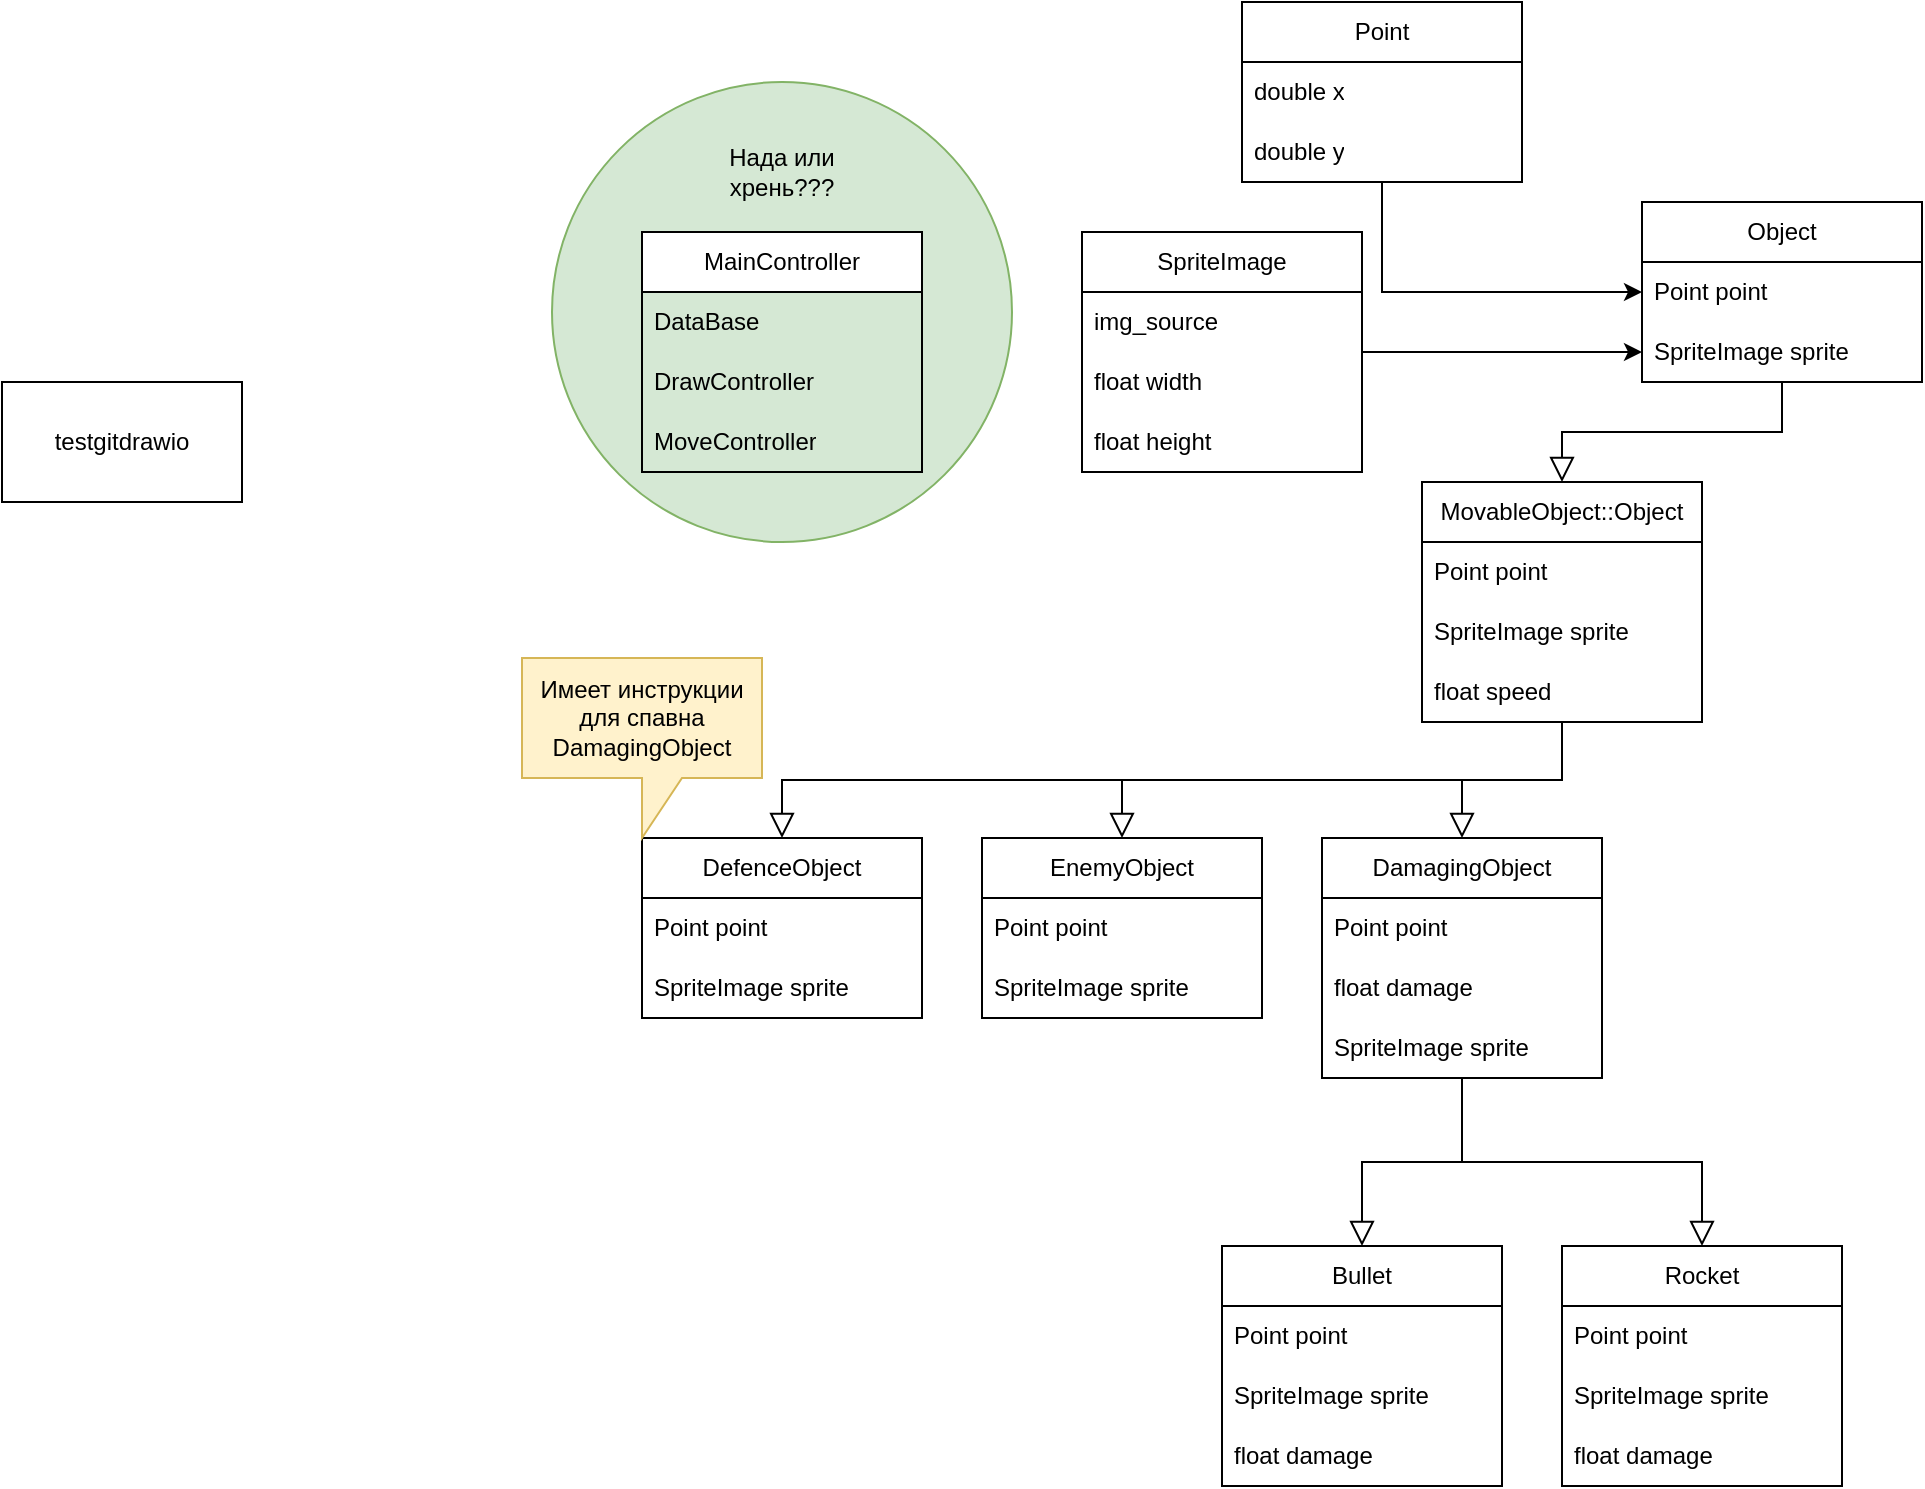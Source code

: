 <mxfile version="20.8.20" type="github">
  <diagram id="C5RBs43oDa-KdzZeNtuy" name="Page-1">
    <mxGraphModel dx="1562" dy="883" grid="1" gridSize="10" guides="1" tooltips="1" connect="1" arrows="1" fold="1" page="1" pageScale="1" pageWidth="1200" pageHeight="1600" math="0" shadow="0">
      <root>
        <mxCell id="WIyWlLk6GJQsqaUBKTNV-0" />
        <mxCell id="WIyWlLk6GJQsqaUBKTNV-1" parent="WIyWlLk6GJQsqaUBKTNV-0" />
        <mxCell id="ehjr5zUDoVVtv_kOuNqZ-4" value="Object" style="swimlane;fontStyle=0;childLayout=stackLayout;horizontal=1;startSize=30;horizontalStack=0;resizeParent=1;resizeParentMax=0;resizeLast=0;collapsible=1;marginBottom=0;whiteSpace=wrap;html=1;" parent="WIyWlLk6GJQsqaUBKTNV-1" vertex="1">
          <mxGeometry x="1060" y="180" width="140" height="90" as="geometry" />
        </mxCell>
        <mxCell id="ehjr5zUDoVVtv_kOuNqZ-5" value="Point point" style="text;strokeColor=none;fillColor=none;align=left;verticalAlign=middle;spacingLeft=4;spacingRight=4;overflow=hidden;points=[[0,0.5],[1,0.5]];portConstraint=eastwest;rotatable=0;whiteSpace=wrap;html=1;" parent="ehjr5zUDoVVtv_kOuNqZ-4" vertex="1">
          <mxGeometry y="30" width="140" height="30" as="geometry" />
        </mxCell>
        <mxCell id="ehjr5zUDoVVtv_kOuNqZ-16" value="SpriteImage sprite" style="text;strokeColor=none;fillColor=none;align=left;verticalAlign=middle;spacingLeft=4;spacingRight=4;overflow=hidden;points=[[0,0.5],[1,0.5]];portConstraint=eastwest;rotatable=0;whiteSpace=wrap;html=1;" parent="ehjr5zUDoVVtv_kOuNqZ-4" vertex="1">
          <mxGeometry y="60" width="140" height="30" as="geometry" />
        </mxCell>
        <mxCell id="ehjr5zUDoVVtv_kOuNqZ-11" style="edgeStyle=orthogonalEdgeStyle;rounded=0;orthogonalLoop=1;jettySize=auto;html=1;" parent="WIyWlLk6GJQsqaUBKTNV-1" source="ehjr5zUDoVVtv_kOuNqZ-8" target="ehjr5zUDoVVtv_kOuNqZ-5" edge="1">
          <mxGeometry relative="1" as="geometry" />
        </mxCell>
        <mxCell id="ehjr5zUDoVVtv_kOuNqZ-8" value="Point" style="swimlane;fontStyle=0;childLayout=stackLayout;horizontal=1;startSize=30;horizontalStack=0;resizeParent=1;resizeParentMax=0;resizeLast=0;collapsible=1;marginBottom=0;whiteSpace=wrap;html=1;" parent="WIyWlLk6GJQsqaUBKTNV-1" vertex="1">
          <mxGeometry x="860" y="80" width="140" height="90" as="geometry" />
        </mxCell>
        <mxCell id="ehjr5zUDoVVtv_kOuNqZ-9" value="double x" style="text;strokeColor=none;fillColor=none;align=left;verticalAlign=middle;spacingLeft=4;spacingRight=4;overflow=hidden;points=[[0,0.5],[1,0.5]];portConstraint=eastwest;rotatable=0;whiteSpace=wrap;html=1;" parent="ehjr5zUDoVVtv_kOuNqZ-8" vertex="1">
          <mxGeometry y="30" width="140" height="30" as="geometry" />
        </mxCell>
        <mxCell id="ehjr5zUDoVVtv_kOuNqZ-10" value="double y" style="text;strokeColor=none;fillColor=none;align=left;verticalAlign=middle;spacingLeft=4;spacingRight=4;overflow=hidden;points=[[0,0.5],[1,0.5]];portConstraint=eastwest;rotatable=0;whiteSpace=wrap;html=1;" parent="ehjr5zUDoVVtv_kOuNqZ-8" vertex="1">
          <mxGeometry y="60" width="140" height="30" as="geometry" />
        </mxCell>
        <mxCell id="ehjr5zUDoVVtv_kOuNqZ-17" style="edgeStyle=orthogonalEdgeStyle;rounded=0;orthogonalLoop=1;jettySize=auto;html=1;" parent="WIyWlLk6GJQsqaUBKTNV-1" source="ehjr5zUDoVVtv_kOuNqZ-12" target="ehjr5zUDoVVtv_kOuNqZ-16" edge="1">
          <mxGeometry relative="1" as="geometry" />
        </mxCell>
        <mxCell id="ehjr5zUDoVVtv_kOuNqZ-12" value="SpriteImage" style="swimlane;fontStyle=0;childLayout=stackLayout;horizontal=1;startSize=30;horizontalStack=0;resizeParent=1;resizeParentMax=0;resizeLast=0;collapsible=1;marginBottom=0;whiteSpace=wrap;html=1;" parent="WIyWlLk6GJQsqaUBKTNV-1" vertex="1">
          <mxGeometry x="780" y="195" width="140" height="120" as="geometry" />
        </mxCell>
        <mxCell id="ehjr5zUDoVVtv_kOuNqZ-13" value="img_source" style="text;strokeColor=none;fillColor=none;align=left;verticalAlign=middle;spacingLeft=4;spacingRight=4;overflow=hidden;points=[[0,0.5],[1,0.5]];portConstraint=eastwest;rotatable=0;whiteSpace=wrap;html=1;" parent="ehjr5zUDoVVtv_kOuNqZ-12" vertex="1">
          <mxGeometry y="30" width="140" height="30" as="geometry" />
        </mxCell>
        <mxCell id="ehjr5zUDoVVtv_kOuNqZ-14" value="float width" style="text;strokeColor=none;fillColor=none;align=left;verticalAlign=middle;spacingLeft=4;spacingRight=4;overflow=hidden;points=[[0,0.5],[1,0.5]];portConstraint=eastwest;rotatable=0;whiteSpace=wrap;html=1;" parent="ehjr5zUDoVVtv_kOuNqZ-12" vertex="1">
          <mxGeometry y="60" width="140" height="30" as="geometry" />
        </mxCell>
        <mxCell id="ehjr5zUDoVVtv_kOuNqZ-15" value="float height" style="text;strokeColor=none;fillColor=none;align=left;verticalAlign=middle;spacingLeft=4;spacingRight=4;overflow=hidden;points=[[0,0.5],[1,0.5]];portConstraint=eastwest;rotatable=0;whiteSpace=wrap;html=1;" parent="ehjr5zUDoVVtv_kOuNqZ-12" vertex="1">
          <mxGeometry y="90" width="140" height="30" as="geometry" />
        </mxCell>
        <mxCell id="ehjr5zUDoVVtv_kOuNqZ-18" value="MovableObject::Object" style="swimlane;fontStyle=0;childLayout=stackLayout;horizontal=1;startSize=30;horizontalStack=0;resizeParent=1;resizeParentMax=0;resizeLast=0;collapsible=1;marginBottom=0;whiteSpace=wrap;html=1;" parent="WIyWlLk6GJQsqaUBKTNV-1" vertex="1">
          <mxGeometry x="950" y="320" width="140" height="120" as="geometry" />
        </mxCell>
        <mxCell id="ehjr5zUDoVVtv_kOuNqZ-52" value="Point point" style="text;strokeColor=none;fillColor=none;align=left;verticalAlign=middle;spacingLeft=4;spacingRight=4;overflow=hidden;points=[[0,0.5],[1,0.5]];portConstraint=eastwest;rotatable=0;whiteSpace=wrap;html=1;" parent="ehjr5zUDoVVtv_kOuNqZ-18" vertex="1">
          <mxGeometry y="30" width="140" height="30" as="geometry" />
        </mxCell>
        <mxCell id="ehjr5zUDoVVtv_kOuNqZ-53" value="SpriteImage sprite" style="text;strokeColor=none;fillColor=none;align=left;verticalAlign=middle;spacingLeft=4;spacingRight=4;overflow=hidden;points=[[0,0.5],[1,0.5]];portConstraint=eastwest;rotatable=0;whiteSpace=wrap;html=1;" parent="ehjr5zUDoVVtv_kOuNqZ-18" vertex="1">
          <mxGeometry y="60" width="140" height="30" as="geometry" />
        </mxCell>
        <mxCell id="ehjr5zUDoVVtv_kOuNqZ-54" value="float speed" style="text;strokeColor=none;fillColor=none;align=left;verticalAlign=middle;spacingLeft=4;spacingRight=4;overflow=hidden;points=[[0,0.5],[1,0.5]];portConstraint=eastwest;rotatable=0;whiteSpace=wrap;html=1;" parent="ehjr5zUDoVVtv_kOuNqZ-18" vertex="1">
          <mxGeometry y="90" width="140" height="30" as="geometry" />
        </mxCell>
        <mxCell id="ehjr5zUDoVVtv_kOuNqZ-27" value="" style="endArrow=block;endSize=10;endFill=0;shadow=0;strokeWidth=1;rounded=0;edgeStyle=elbowEdgeStyle;elbow=vertical;" parent="WIyWlLk6GJQsqaUBKTNV-1" source="ehjr5zUDoVVtv_kOuNqZ-4" target="ehjr5zUDoVVtv_kOuNqZ-18" edge="1">
          <mxGeometry width="160" relative="1" as="geometry">
            <mxPoint x="970" y="512" as="sourcePoint" />
            <mxPoint x="860" y="410" as="targetPoint" />
          </mxGeometry>
        </mxCell>
        <mxCell id="ehjr5zUDoVVtv_kOuNqZ-28" value="DamagingObject" style="swimlane;fontStyle=0;childLayout=stackLayout;horizontal=1;startSize=30;horizontalStack=0;resizeParent=1;resizeParentMax=0;resizeLast=0;collapsible=1;marginBottom=0;whiteSpace=wrap;html=1;" parent="WIyWlLk6GJQsqaUBKTNV-1" vertex="1">
          <mxGeometry x="900" y="498" width="140" height="120" as="geometry" />
        </mxCell>
        <mxCell id="ehjr5zUDoVVtv_kOuNqZ-49" value="Point point" style="text;strokeColor=none;fillColor=none;align=left;verticalAlign=middle;spacingLeft=4;spacingRight=4;overflow=hidden;points=[[0,0.5],[1,0.5]];portConstraint=eastwest;rotatable=0;whiteSpace=wrap;html=1;" parent="ehjr5zUDoVVtv_kOuNqZ-28" vertex="1">
          <mxGeometry y="30" width="140" height="30" as="geometry" />
        </mxCell>
        <mxCell id="ehjr5zUDoVVtv_kOuNqZ-29" value="float damage" style="text;strokeColor=none;fillColor=none;align=left;verticalAlign=middle;spacingLeft=4;spacingRight=4;overflow=hidden;points=[[0,0.5],[1,0.5]];portConstraint=eastwest;rotatable=0;whiteSpace=wrap;html=1;" parent="ehjr5zUDoVVtv_kOuNqZ-28" vertex="1">
          <mxGeometry y="60" width="140" height="30" as="geometry" />
        </mxCell>
        <mxCell id="ehjr5zUDoVVtv_kOuNqZ-30" value="SpriteImage sprite" style="text;strokeColor=none;fillColor=none;align=left;verticalAlign=middle;spacingLeft=4;spacingRight=4;overflow=hidden;points=[[0,0.5],[1,0.5]];portConstraint=eastwest;rotatable=0;whiteSpace=wrap;html=1;" parent="ehjr5zUDoVVtv_kOuNqZ-28" vertex="1">
          <mxGeometry y="90" width="140" height="30" as="geometry" />
        </mxCell>
        <mxCell id="ehjr5zUDoVVtv_kOuNqZ-31" value="" style="endArrow=block;endSize=10;endFill=0;shadow=0;strokeWidth=1;rounded=0;edgeStyle=elbowEdgeStyle;elbow=vertical;" parent="WIyWlLk6GJQsqaUBKTNV-1" source="ehjr5zUDoVVtv_kOuNqZ-18" target="ehjr5zUDoVVtv_kOuNqZ-28" edge="1">
          <mxGeometry width="160" relative="1" as="geometry">
            <mxPoint x="1170" y="440" as="sourcePoint" />
            <mxPoint x="1060" y="490" as="targetPoint" />
          </mxGeometry>
        </mxCell>
        <mxCell id="ehjr5zUDoVVtv_kOuNqZ-32" value="Rocket" style="swimlane;fontStyle=0;childLayout=stackLayout;horizontal=1;startSize=30;horizontalStack=0;resizeParent=1;resizeParentMax=0;resizeLast=0;collapsible=1;marginBottom=0;whiteSpace=wrap;html=1;" parent="WIyWlLk6GJQsqaUBKTNV-1" vertex="1">
          <mxGeometry x="1020" y="702" width="140" height="120" as="geometry" />
        </mxCell>
        <mxCell id="ehjr5zUDoVVtv_kOuNqZ-33" value="Point point" style="text;strokeColor=none;fillColor=none;align=left;verticalAlign=middle;spacingLeft=4;spacingRight=4;overflow=hidden;points=[[0,0.5],[1,0.5]];portConstraint=eastwest;rotatable=0;whiteSpace=wrap;html=1;" parent="ehjr5zUDoVVtv_kOuNqZ-32" vertex="1">
          <mxGeometry y="30" width="140" height="30" as="geometry" />
        </mxCell>
        <mxCell id="ehjr5zUDoVVtv_kOuNqZ-34" value="SpriteImage sprite" style="text;strokeColor=none;fillColor=none;align=left;verticalAlign=middle;spacingLeft=4;spacingRight=4;overflow=hidden;points=[[0,0.5],[1,0.5]];portConstraint=eastwest;rotatable=0;whiteSpace=wrap;html=1;" parent="ehjr5zUDoVVtv_kOuNqZ-32" vertex="1">
          <mxGeometry y="60" width="140" height="30" as="geometry" />
        </mxCell>
        <mxCell id="ehjr5zUDoVVtv_kOuNqZ-51" value="float damage" style="text;strokeColor=none;fillColor=none;align=left;verticalAlign=middle;spacingLeft=4;spacingRight=4;overflow=hidden;points=[[0,0.5],[1,0.5]];portConstraint=eastwest;rotatable=0;whiteSpace=wrap;html=1;" parent="ehjr5zUDoVVtv_kOuNqZ-32" vertex="1">
          <mxGeometry y="90" width="140" height="30" as="geometry" />
        </mxCell>
        <mxCell id="ehjr5zUDoVVtv_kOuNqZ-35" value="" style="endArrow=block;endSize=10;endFill=0;shadow=0;strokeWidth=1;rounded=0;edgeStyle=elbowEdgeStyle;elbow=vertical;" parent="WIyWlLk6GJQsqaUBKTNV-1" source="ehjr5zUDoVVtv_kOuNqZ-28" target="ehjr5zUDoVVtv_kOuNqZ-32" edge="1">
          <mxGeometry width="160" relative="1" as="geometry">
            <mxPoint x="970" y="690" as="sourcePoint" />
            <mxPoint x="945" y="750" as="targetPoint" />
          </mxGeometry>
        </mxCell>
        <mxCell id="ehjr5zUDoVVtv_kOuNqZ-36" value="Bullet" style="swimlane;fontStyle=0;childLayout=stackLayout;horizontal=1;startSize=30;horizontalStack=0;resizeParent=1;resizeParentMax=0;resizeLast=0;collapsible=1;marginBottom=0;whiteSpace=wrap;html=1;" parent="WIyWlLk6GJQsqaUBKTNV-1" vertex="1">
          <mxGeometry x="850" y="702" width="140" height="120" as="geometry" />
        </mxCell>
        <mxCell id="ehjr5zUDoVVtv_kOuNqZ-37" value="Point point" style="text;strokeColor=none;fillColor=none;align=left;verticalAlign=middle;spacingLeft=4;spacingRight=4;overflow=hidden;points=[[0,0.5],[1,0.5]];portConstraint=eastwest;rotatable=0;whiteSpace=wrap;html=1;" parent="ehjr5zUDoVVtv_kOuNqZ-36" vertex="1">
          <mxGeometry y="30" width="140" height="30" as="geometry" />
        </mxCell>
        <mxCell id="ehjr5zUDoVVtv_kOuNqZ-38" value="SpriteImage sprite" style="text;strokeColor=none;fillColor=none;align=left;verticalAlign=middle;spacingLeft=4;spacingRight=4;overflow=hidden;points=[[0,0.5],[1,0.5]];portConstraint=eastwest;rotatable=0;whiteSpace=wrap;html=1;" parent="ehjr5zUDoVVtv_kOuNqZ-36" vertex="1">
          <mxGeometry y="60" width="140" height="30" as="geometry" />
        </mxCell>
        <mxCell id="ehjr5zUDoVVtv_kOuNqZ-50" value="float damage" style="text;strokeColor=none;fillColor=none;align=left;verticalAlign=middle;spacingLeft=4;spacingRight=4;overflow=hidden;points=[[0,0.5],[1,0.5]];portConstraint=eastwest;rotatable=0;whiteSpace=wrap;html=1;" parent="ehjr5zUDoVVtv_kOuNqZ-36" vertex="1">
          <mxGeometry y="90" width="140" height="30" as="geometry" />
        </mxCell>
        <mxCell id="ehjr5zUDoVVtv_kOuNqZ-39" value="" style="endArrow=block;endSize=10;endFill=0;shadow=0;strokeWidth=1;rounded=0;edgeStyle=elbowEdgeStyle;elbow=vertical;" parent="WIyWlLk6GJQsqaUBKTNV-1" source="ehjr5zUDoVVtv_kOuNqZ-28" target="ehjr5zUDoVVtv_kOuNqZ-36" edge="1">
          <mxGeometry width="160" relative="1" as="geometry">
            <mxPoint x="970" y="690" as="sourcePoint" />
            <mxPoint x="755" y="760" as="targetPoint" />
          </mxGeometry>
        </mxCell>
        <mxCell id="ehjr5zUDoVVtv_kOuNqZ-40" value="EnemyObject" style="swimlane;fontStyle=0;childLayout=stackLayout;horizontal=1;startSize=30;horizontalStack=0;resizeParent=1;resizeParentMax=0;resizeLast=0;collapsible=1;marginBottom=0;whiteSpace=wrap;html=1;" parent="WIyWlLk6GJQsqaUBKTNV-1" vertex="1">
          <mxGeometry x="730" y="498" width="140" height="90" as="geometry" />
        </mxCell>
        <mxCell id="ehjr5zUDoVVtv_kOuNqZ-41" value="Point point" style="text;strokeColor=none;fillColor=none;align=left;verticalAlign=middle;spacingLeft=4;spacingRight=4;overflow=hidden;points=[[0,0.5],[1,0.5]];portConstraint=eastwest;rotatable=0;whiteSpace=wrap;html=1;" parent="ehjr5zUDoVVtv_kOuNqZ-40" vertex="1">
          <mxGeometry y="30" width="140" height="30" as="geometry" />
        </mxCell>
        <mxCell id="ehjr5zUDoVVtv_kOuNqZ-42" value="SpriteImage sprite" style="text;strokeColor=none;fillColor=none;align=left;verticalAlign=middle;spacingLeft=4;spacingRight=4;overflow=hidden;points=[[0,0.5],[1,0.5]];portConstraint=eastwest;rotatable=0;whiteSpace=wrap;html=1;" parent="ehjr5zUDoVVtv_kOuNqZ-40" vertex="1">
          <mxGeometry y="60" width="140" height="30" as="geometry" />
        </mxCell>
        <mxCell id="ehjr5zUDoVVtv_kOuNqZ-44" value="" style="endArrow=block;endSize=10;endFill=0;shadow=0;strokeWidth=1;rounded=0;edgeStyle=elbowEdgeStyle;elbow=vertical;" parent="WIyWlLk6GJQsqaUBKTNV-1" source="ehjr5zUDoVVtv_kOuNqZ-18" target="ehjr5zUDoVVtv_kOuNqZ-40" edge="1">
          <mxGeometry width="160" relative="1" as="geometry">
            <mxPoint x="830" y="440" as="sourcePoint" />
            <mxPoint x="780" y="498" as="targetPoint" />
          </mxGeometry>
        </mxCell>
        <mxCell id="ehjr5zUDoVVtv_kOuNqZ-45" value="DefenceObject" style="swimlane;fontStyle=0;childLayout=stackLayout;horizontal=1;startSize=30;horizontalStack=0;resizeParent=1;resizeParentMax=0;resizeLast=0;collapsible=1;marginBottom=0;whiteSpace=wrap;html=1;" parent="WIyWlLk6GJQsqaUBKTNV-1" vertex="1">
          <mxGeometry x="560" y="498" width="140" height="90" as="geometry" />
        </mxCell>
        <mxCell id="ehjr5zUDoVVtv_kOuNqZ-46" value="Point point" style="text;strokeColor=none;fillColor=none;align=left;verticalAlign=middle;spacingLeft=4;spacingRight=4;overflow=hidden;points=[[0,0.5],[1,0.5]];portConstraint=eastwest;rotatable=0;whiteSpace=wrap;html=1;" parent="ehjr5zUDoVVtv_kOuNqZ-45" vertex="1">
          <mxGeometry y="30" width="140" height="30" as="geometry" />
        </mxCell>
        <mxCell id="ehjr5zUDoVVtv_kOuNqZ-47" value="SpriteImage sprite" style="text;strokeColor=none;fillColor=none;align=left;verticalAlign=middle;spacingLeft=4;spacingRight=4;overflow=hidden;points=[[0,0.5],[1,0.5]];portConstraint=eastwest;rotatable=0;whiteSpace=wrap;html=1;" parent="ehjr5zUDoVVtv_kOuNqZ-45" vertex="1">
          <mxGeometry y="60" width="140" height="30" as="geometry" />
        </mxCell>
        <mxCell id="ehjr5zUDoVVtv_kOuNqZ-48" value="" style="endArrow=block;endSize=10;endFill=0;shadow=0;strokeWidth=1;rounded=0;edgeStyle=elbowEdgeStyle;elbow=vertical;" parent="WIyWlLk6GJQsqaUBKTNV-1" source="ehjr5zUDoVVtv_kOuNqZ-18" target="ehjr5zUDoVVtv_kOuNqZ-45" edge="1">
          <mxGeometry width="160" relative="1" as="geometry">
            <mxPoint x="1030" y="450" as="sourcePoint" />
            <mxPoint x="810" y="508" as="targetPoint" />
          </mxGeometry>
        </mxCell>
        <mxCell id="ehjr5zUDoVVtv_kOuNqZ-55" value="Имеет инструкции для спавна DamagingObject" style="shape=callout;whiteSpace=wrap;html=1;perimeter=calloutPerimeter;fillColor=#fff2cc;strokeColor=#d6b656;" parent="WIyWlLk6GJQsqaUBKTNV-1" vertex="1">
          <mxGeometry x="500" y="408" width="120" height="90" as="geometry" />
        </mxCell>
        <mxCell id="ehjr5zUDoVVtv_kOuNqZ-64" value="" style="ellipse;whiteSpace=wrap;html=1;aspect=fixed;fillColor=#d5e8d4;strokeColor=#82b366;" parent="WIyWlLk6GJQsqaUBKTNV-1" vertex="1">
          <mxGeometry x="515" y="120" width="230" height="230" as="geometry" />
        </mxCell>
        <mxCell id="ehjr5zUDoVVtv_kOuNqZ-60" value="MainController" style="swimlane;fontStyle=0;childLayout=stackLayout;horizontal=1;startSize=30;horizontalStack=0;resizeParent=1;resizeParentMax=0;resizeLast=0;collapsible=1;marginBottom=0;whiteSpace=wrap;html=1;" parent="WIyWlLk6GJQsqaUBKTNV-1" vertex="1">
          <mxGeometry x="560" y="195" width="140" height="120" as="geometry" />
        </mxCell>
        <mxCell id="ehjr5zUDoVVtv_kOuNqZ-61" value="DataBase" style="text;align=left;verticalAlign=middle;spacingLeft=4;spacingRight=4;overflow=hidden;points=[[0,0.5],[1,0.5]];portConstraint=eastwest;rotatable=0;whiteSpace=wrap;html=1;" parent="ehjr5zUDoVVtv_kOuNqZ-60" vertex="1">
          <mxGeometry y="30" width="140" height="30" as="geometry" />
        </mxCell>
        <mxCell id="ehjr5zUDoVVtv_kOuNqZ-62" value="DrawController" style="text;align=left;verticalAlign=middle;spacingLeft=4;spacingRight=4;overflow=hidden;points=[[0,0.5],[1,0.5]];portConstraint=eastwest;rotatable=0;whiteSpace=wrap;html=1;" parent="ehjr5zUDoVVtv_kOuNqZ-60" vertex="1">
          <mxGeometry y="60" width="140" height="30" as="geometry" />
        </mxCell>
        <mxCell id="ehjr5zUDoVVtv_kOuNqZ-63" value="MoveController" style="text;align=left;verticalAlign=middle;spacingLeft=4;spacingRight=4;overflow=hidden;points=[[0,0.5],[1,0.5]];portConstraint=eastwest;rotatable=0;whiteSpace=wrap;html=1;" parent="ehjr5zUDoVVtv_kOuNqZ-60" vertex="1">
          <mxGeometry y="90" width="140" height="30" as="geometry" />
        </mxCell>
        <mxCell id="ehjr5zUDoVVtv_kOuNqZ-65" value="Нада или хрень???" style="text;html=1;strokeColor=none;fillColor=none;align=center;verticalAlign=middle;whiteSpace=wrap;rounded=0;" parent="WIyWlLk6GJQsqaUBKTNV-1" vertex="1">
          <mxGeometry x="600" y="150" width="60" height="30" as="geometry" />
        </mxCell>
        <mxCell id="NkyBzL4202snNIOT4BDW-0" value="testgitdrawio" style="rounded=0;whiteSpace=wrap;html=1;" vertex="1" parent="WIyWlLk6GJQsqaUBKTNV-1">
          <mxGeometry x="240" y="270" width="120" height="60" as="geometry" />
        </mxCell>
      </root>
    </mxGraphModel>
  </diagram>
</mxfile>
